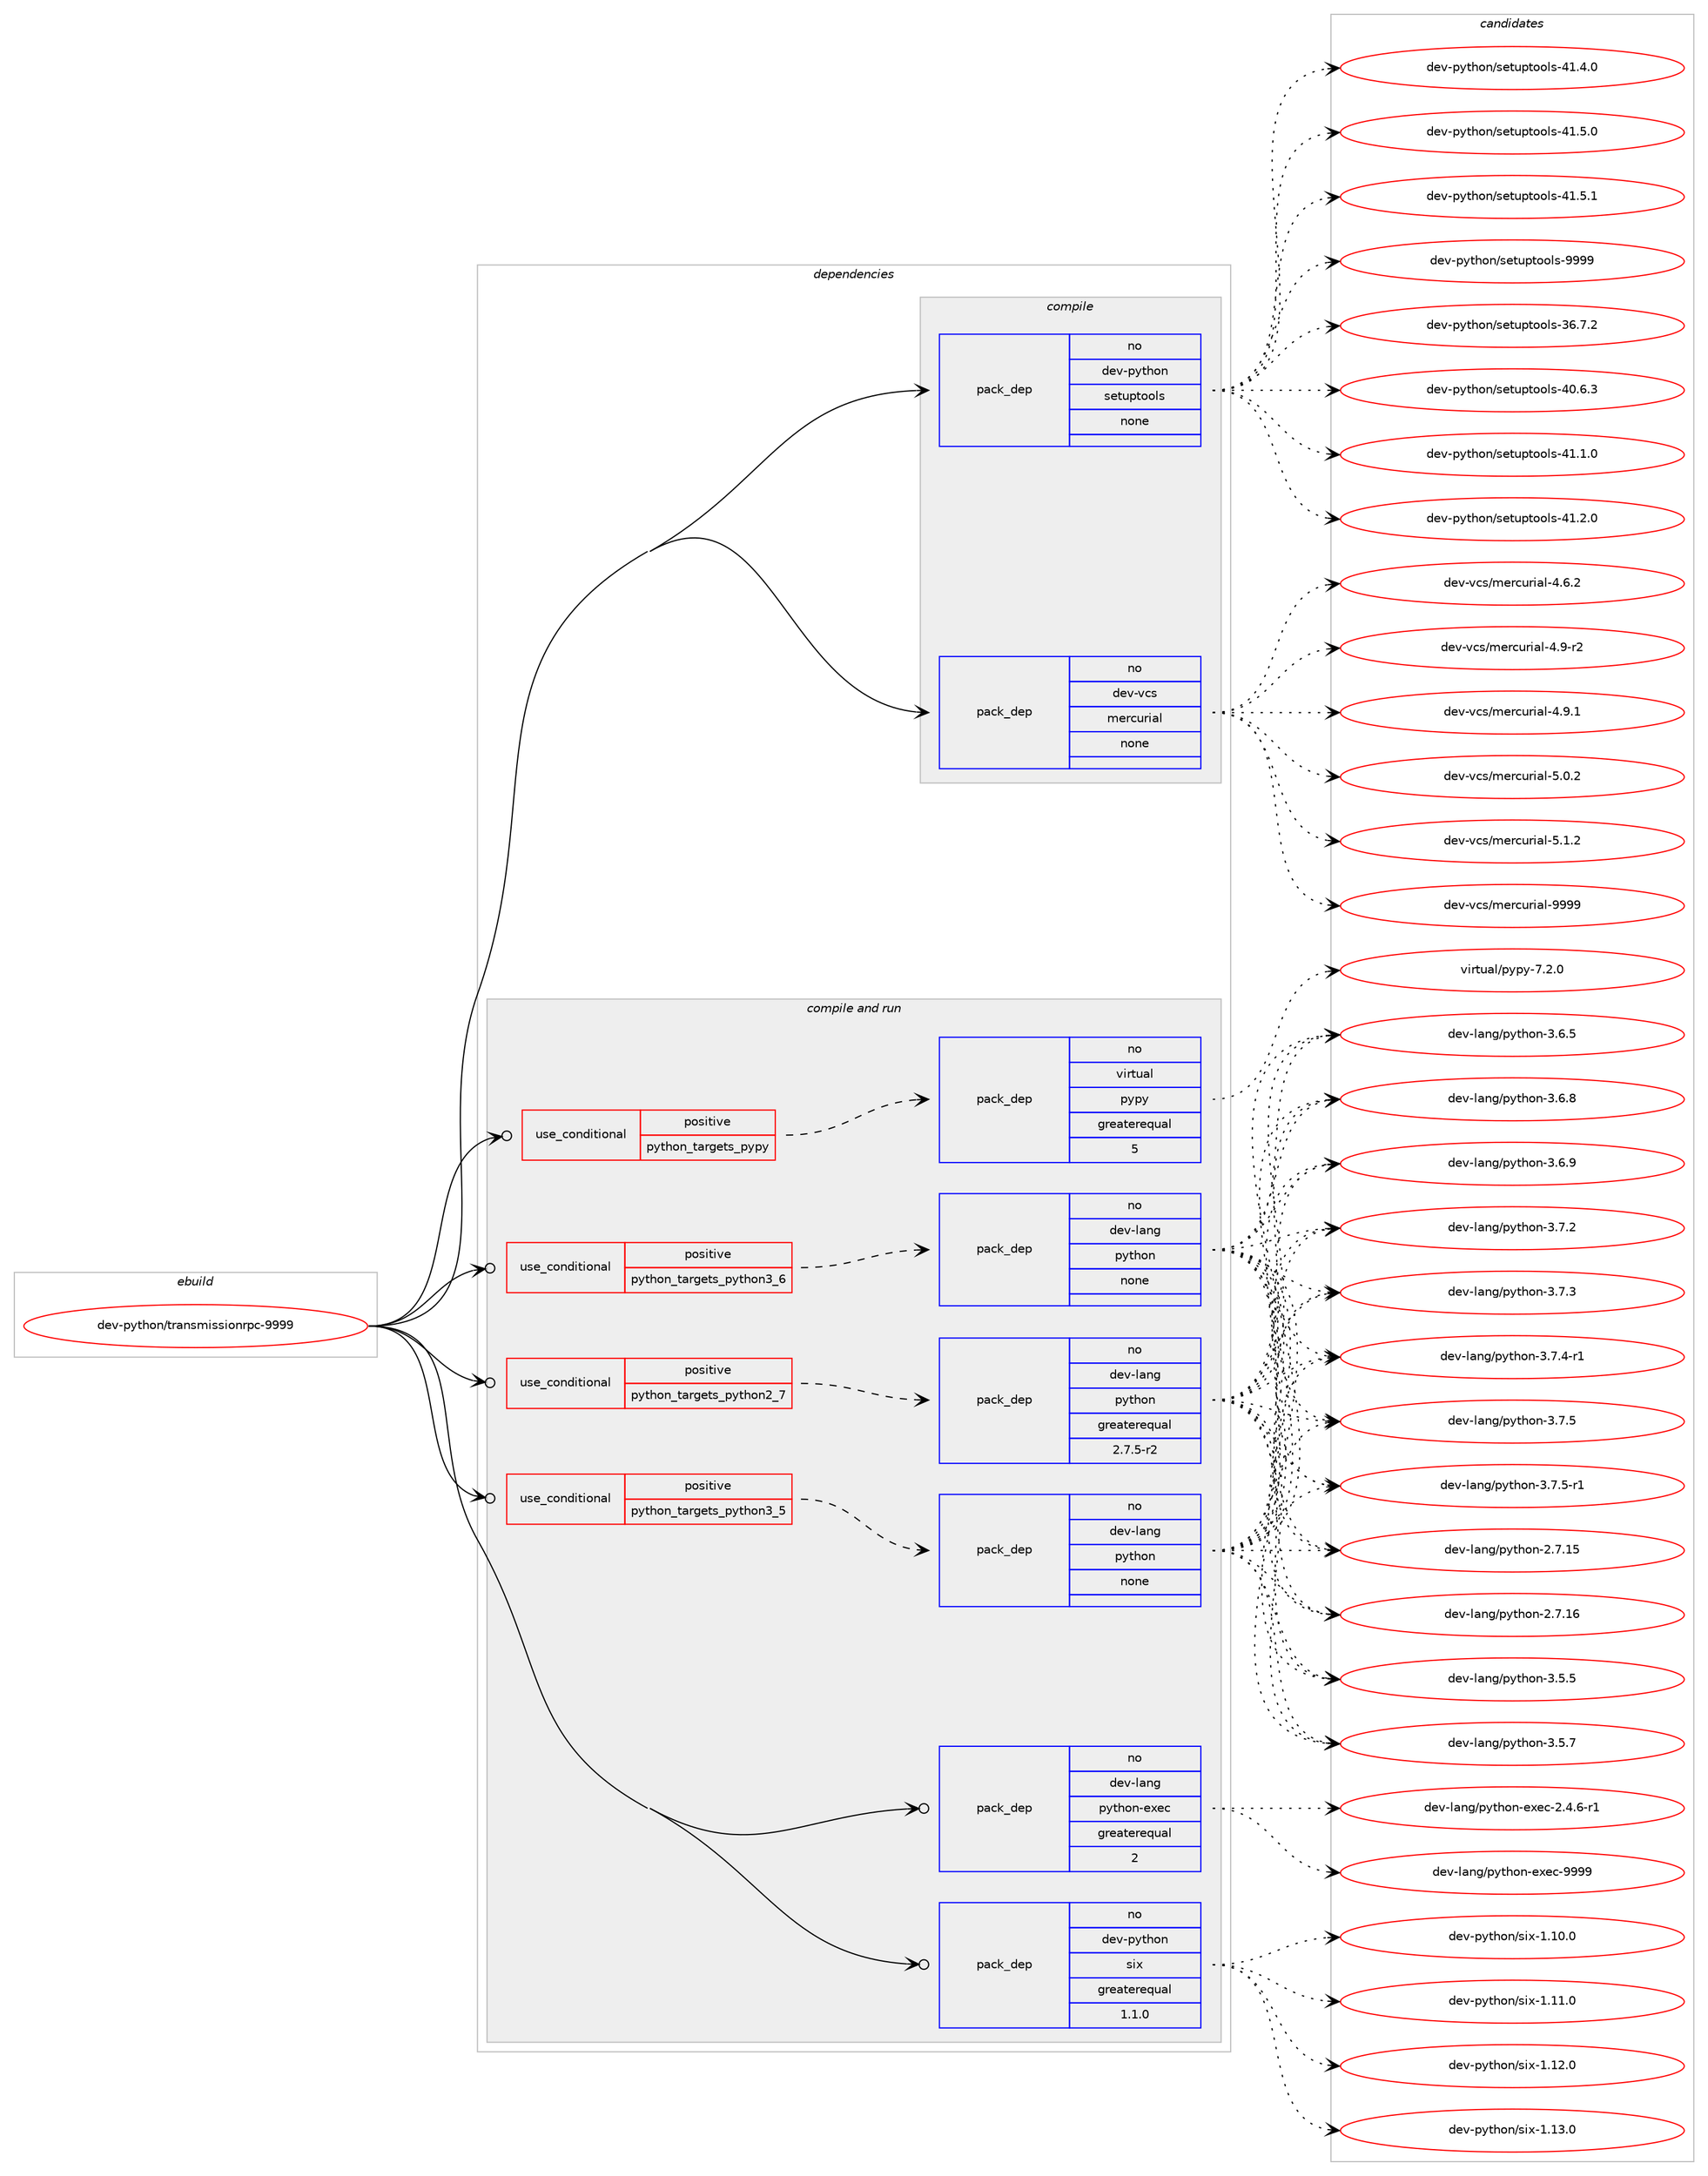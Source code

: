 digraph prolog {

# *************
# Graph options
# *************

newrank=true;
concentrate=true;
compound=true;
graph [rankdir=LR,fontname=Helvetica,fontsize=10,ranksep=1.5];#, ranksep=2.5, nodesep=0.2];
edge  [arrowhead=vee];
node  [fontname=Helvetica,fontsize=10];

# **********
# The ebuild
# **********

subgraph cluster_leftcol {
color=gray;
rank=same;
label=<<i>ebuild</i>>;
id [label="dev-python/transmissionrpc-9999", color=red, width=4, href="../dev-python/transmissionrpc-9999.svg"];
}

# ****************
# The dependencies
# ****************

subgraph cluster_midcol {
color=gray;
label=<<i>dependencies</i>>;
subgraph cluster_compile {
fillcolor="#eeeeee";
style=filled;
label=<<i>compile</i>>;
subgraph pack478742 {
dependency641276 [label=<<TABLE BORDER="0" CELLBORDER="1" CELLSPACING="0" CELLPADDING="4" WIDTH="220"><TR><TD ROWSPAN="6" CELLPADDING="30">pack_dep</TD></TR><TR><TD WIDTH="110">no</TD></TR><TR><TD>dev-python</TD></TR><TR><TD>setuptools</TD></TR><TR><TD>none</TD></TR><TR><TD></TD></TR></TABLE>>, shape=none, color=blue];
}
id:e -> dependency641276:w [weight=20,style="solid",arrowhead="vee"];
subgraph pack478743 {
dependency641277 [label=<<TABLE BORDER="0" CELLBORDER="1" CELLSPACING="0" CELLPADDING="4" WIDTH="220"><TR><TD ROWSPAN="6" CELLPADDING="30">pack_dep</TD></TR><TR><TD WIDTH="110">no</TD></TR><TR><TD>dev-vcs</TD></TR><TR><TD>mercurial</TD></TR><TR><TD>none</TD></TR><TR><TD></TD></TR></TABLE>>, shape=none, color=blue];
}
id:e -> dependency641277:w [weight=20,style="solid",arrowhead="vee"];
}
subgraph cluster_compileandrun {
fillcolor="#eeeeee";
style=filled;
label=<<i>compile and run</i>>;
subgraph cond150652 {
dependency641278 [label=<<TABLE BORDER="0" CELLBORDER="1" CELLSPACING="0" CELLPADDING="4"><TR><TD ROWSPAN="3" CELLPADDING="10">use_conditional</TD></TR><TR><TD>positive</TD></TR><TR><TD>python_targets_pypy</TD></TR></TABLE>>, shape=none, color=red];
subgraph pack478744 {
dependency641279 [label=<<TABLE BORDER="0" CELLBORDER="1" CELLSPACING="0" CELLPADDING="4" WIDTH="220"><TR><TD ROWSPAN="6" CELLPADDING="30">pack_dep</TD></TR><TR><TD WIDTH="110">no</TD></TR><TR><TD>virtual</TD></TR><TR><TD>pypy</TD></TR><TR><TD>greaterequal</TD></TR><TR><TD>5</TD></TR></TABLE>>, shape=none, color=blue];
}
dependency641278:e -> dependency641279:w [weight=20,style="dashed",arrowhead="vee"];
}
id:e -> dependency641278:w [weight=20,style="solid",arrowhead="odotvee"];
subgraph cond150653 {
dependency641280 [label=<<TABLE BORDER="0" CELLBORDER="1" CELLSPACING="0" CELLPADDING="4"><TR><TD ROWSPAN="3" CELLPADDING="10">use_conditional</TD></TR><TR><TD>positive</TD></TR><TR><TD>python_targets_python2_7</TD></TR></TABLE>>, shape=none, color=red];
subgraph pack478745 {
dependency641281 [label=<<TABLE BORDER="0" CELLBORDER="1" CELLSPACING="0" CELLPADDING="4" WIDTH="220"><TR><TD ROWSPAN="6" CELLPADDING="30">pack_dep</TD></TR><TR><TD WIDTH="110">no</TD></TR><TR><TD>dev-lang</TD></TR><TR><TD>python</TD></TR><TR><TD>greaterequal</TD></TR><TR><TD>2.7.5-r2</TD></TR></TABLE>>, shape=none, color=blue];
}
dependency641280:e -> dependency641281:w [weight=20,style="dashed",arrowhead="vee"];
}
id:e -> dependency641280:w [weight=20,style="solid",arrowhead="odotvee"];
subgraph cond150654 {
dependency641282 [label=<<TABLE BORDER="0" CELLBORDER="1" CELLSPACING="0" CELLPADDING="4"><TR><TD ROWSPAN="3" CELLPADDING="10">use_conditional</TD></TR><TR><TD>positive</TD></TR><TR><TD>python_targets_python3_5</TD></TR></TABLE>>, shape=none, color=red];
subgraph pack478746 {
dependency641283 [label=<<TABLE BORDER="0" CELLBORDER="1" CELLSPACING="0" CELLPADDING="4" WIDTH="220"><TR><TD ROWSPAN="6" CELLPADDING="30">pack_dep</TD></TR><TR><TD WIDTH="110">no</TD></TR><TR><TD>dev-lang</TD></TR><TR><TD>python</TD></TR><TR><TD>none</TD></TR><TR><TD></TD></TR></TABLE>>, shape=none, color=blue];
}
dependency641282:e -> dependency641283:w [weight=20,style="dashed",arrowhead="vee"];
}
id:e -> dependency641282:w [weight=20,style="solid",arrowhead="odotvee"];
subgraph cond150655 {
dependency641284 [label=<<TABLE BORDER="0" CELLBORDER="1" CELLSPACING="0" CELLPADDING="4"><TR><TD ROWSPAN="3" CELLPADDING="10">use_conditional</TD></TR><TR><TD>positive</TD></TR><TR><TD>python_targets_python3_6</TD></TR></TABLE>>, shape=none, color=red];
subgraph pack478747 {
dependency641285 [label=<<TABLE BORDER="0" CELLBORDER="1" CELLSPACING="0" CELLPADDING="4" WIDTH="220"><TR><TD ROWSPAN="6" CELLPADDING="30">pack_dep</TD></TR><TR><TD WIDTH="110">no</TD></TR><TR><TD>dev-lang</TD></TR><TR><TD>python</TD></TR><TR><TD>none</TD></TR><TR><TD></TD></TR></TABLE>>, shape=none, color=blue];
}
dependency641284:e -> dependency641285:w [weight=20,style="dashed",arrowhead="vee"];
}
id:e -> dependency641284:w [weight=20,style="solid",arrowhead="odotvee"];
subgraph pack478748 {
dependency641286 [label=<<TABLE BORDER="0" CELLBORDER="1" CELLSPACING="0" CELLPADDING="4" WIDTH="220"><TR><TD ROWSPAN="6" CELLPADDING="30">pack_dep</TD></TR><TR><TD WIDTH="110">no</TD></TR><TR><TD>dev-lang</TD></TR><TR><TD>python-exec</TD></TR><TR><TD>greaterequal</TD></TR><TR><TD>2</TD></TR></TABLE>>, shape=none, color=blue];
}
id:e -> dependency641286:w [weight=20,style="solid",arrowhead="odotvee"];
subgraph pack478749 {
dependency641287 [label=<<TABLE BORDER="0" CELLBORDER="1" CELLSPACING="0" CELLPADDING="4" WIDTH="220"><TR><TD ROWSPAN="6" CELLPADDING="30">pack_dep</TD></TR><TR><TD WIDTH="110">no</TD></TR><TR><TD>dev-python</TD></TR><TR><TD>six</TD></TR><TR><TD>greaterequal</TD></TR><TR><TD>1.1.0</TD></TR></TABLE>>, shape=none, color=blue];
}
id:e -> dependency641287:w [weight=20,style="solid",arrowhead="odotvee"];
}
subgraph cluster_run {
fillcolor="#eeeeee";
style=filled;
label=<<i>run</i>>;
}
}

# **************
# The candidates
# **************

subgraph cluster_choices {
rank=same;
color=gray;
label=<<i>candidates</i>>;

subgraph choice478742 {
color=black;
nodesep=1;
choice100101118451121211161041111104711510111611711211611111110811545515446554650 [label="dev-python/setuptools-36.7.2", color=red, width=4,href="../dev-python/setuptools-36.7.2.svg"];
choice100101118451121211161041111104711510111611711211611111110811545524846544651 [label="dev-python/setuptools-40.6.3", color=red, width=4,href="../dev-python/setuptools-40.6.3.svg"];
choice100101118451121211161041111104711510111611711211611111110811545524946494648 [label="dev-python/setuptools-41.1.0", color=red, width=4,href="../dev-python/setuptools-41.1.0.svg"];
choice100101118451121211161041111104711510111611711211611111110811545524946504648 [label="dev-python/setuptools-41.2.0", color=red, width=4,href="../dev-python/setuptools-41.2.0.svg"];
choice100101118451121211161041111104711510111611711211611111110811545524946524648 [label="dev-python/setuptools-41.4.0", color=red, width=4,href="../dev-python/setuptools-41.4.0.svg"];
choice100101118451121211161041111104711510111611711211611111110811545524946534648 [label="dev-python/setuptools-41.5.0", color=red, width=4,href="../dev-python/setuptools-41.5.0.svg"];
choice100101118451121211161041111104711510111611711211611111110811545524946534649 [label="dev-python/setuptools-41.5.1", color=red, width=4,href="../dev-python/setuptools-41.5.1.svg"];
choice10010111845112121116104111110471151011161171121161111111081154557575757 [label="dev-python/setuptools-9999", color=red, width=4,href="../dev-python/setuptools-9999.svg"];
dependency641276:e -> choice100101118451121211161041111104711510111611711211611111110811545515446554650:w [style=dotted,weight="100"];
dependency641276:e -> choice100101118451121211161041111104711510111611711211611111110811545524846544651:w [style=dotted,weight="100"];
dependency641276:e -> choice100101118451121211161041111104711510111611711211611111110811545524946494648:w [style=dotted,weight="100"];
dependency641276:e -> choice100101118451121211161041111104711510111611711211611111110811545524946504648:w [style=dotted,weight="100"];
dependency641276:e -> choice100101118451121211161041111104711510111611711211611111110811545524946524648:w [style=dotted,weight="100"];
dependency641276:e -> choice100101118451121211161041111104711510111611711211611111110811545524946534648:w [style=dotted,weight="100"];
dependency641276:e -> choice100101118451121211161041111104711510111611711211611111110811545524946534649:w [style=dotted,weight="100"];
dependency641276:e -> choice10010111845112121116104111110471151011161171121161111111081154557575757:w [style=dotted,weight="100"];
}
subgraph choice478743 {
color=black;
nodesep=1;
choice1001011184511899115471091011149911711410597108455246544650 [label="dev-vcs/mercurial-4.6.2", color=red, width=4,href="../dev-vcs/mercurial-4.6.2.svg"];
choice1001011184511899115471091011149911711410597108455246574511450 [label="dev-vcs/mercurial-4.9-r2", color=red, width=4,href="../dev-vcs/mercurial-4.9-r2.svg"];
choice1001011184511899115471091011149911711410597108455246574649 [label="dev-vcs/mercurial-4.9.1", color=red, width=4,href="../dev-vcs/mercurial-4.9.1.svg"];
choice1001011184511899115471091011149911711410597108455346484650 [label="dev-vcs/mercurial-5.0.2", color=red, width=4,href="../dev-vcs/mercurial-5.0.2.svg"];
choice1001011184511899115471091011149911711410597108455346494650 [label="dev-vcs/mercurial-5.1.2", color=red, width=4,href="../dev-vcs/mercurial-5.1.2.svg"];
choice10010111845118991154710910111499117114105971084557575757 [label="dev-vcs/mercurial-9999", color=red, width=4,href="../dev-vcs/mercurial-9999.svg"];
dependency641277:e -> choice1001011184511899115471091011149911711410597108455246544650:w [style=dotted,weight="100"];
dependency641277:e -> choice1001011184511899115471091011149911711410597108455246574511450:w [style=dotted,weight="100"];
dependency641277:e -> choice1001011184511899115471091011149911711410597108455246574649:w [style=dotted,weight="100"];
dependency641277:e -> choice1001011184511899115471091011149911711410597108455346484650:w [style=dotted,weight="100"];
dependency641277:e -> choice1001011184511899115471091011149911711410597108455346494650:w [style=dotted,weight="100"];
dependency641277:e -> choice10010111845118991154710910111499117114105971084557575757:w [style=dotted,weight="100"];
}
subgraph choice478744 {
color=black;
nodesep=1;
choice1181051141161179710847112121112121455546504648 [label="virtual/pypy-7.2.0", color=red, width=4,href="../virtual/pypy-7.2.0.svg"];
dependency641279:e -> choice1181051141161179710847112121112121455546504648:w [style=dotted,weight="100"];
}
subgraph choice478745 {
color=black;
nodesep=1;
choice10010111845108971101034711212111610411111045504655464953 [label="dev-lang/python-2.7.15", color=red, width=4,href="../dev-lang/python-2.7.15.svg"];
choice10010111845108971101034711212111610411111045504655464954 [label="dev-lang/python-2.7.16", color=red, width=4,href="../dev-lang/python-2.7.16.svg"];
choice100101118451089711010347112121116104111110455146534653 [label="dev-lang/python-3.5.5", color=red, width=4,href="../dev-lang/python-3.5.5.svg"];
choice100101118451089711010347112121116104111110455146534655 [label="dev-lang/python-3.5.7", color=red, width=4,href="../dev-lang/python-3.5.7.svg"];
choice100101118451089711010347112121116104111110455146544653 [label="dev-lang/python-3.6.5", color=red, width=4,href="../dev-lang/python-3.6.5.svg"];
choice100101118451089711010347112121116104111110455146544656 [label="dev-lang/python-3.6.8", color=red, width=4,href="../dev-lang/python-3.6.8.svg"];
choice100101118451089711010347112121116104111110455146544657 [label="dev-lang/python-3.6.9", color=red, width=4,href="../dev-lang/python-3.6.9.svg"];
choice100101118451089711010347112121116104111110455146554650 [label="dev-lang/python-3.7.2", color=red, width=4,href="../dev-lang/python-3.7.2.svg"];
choice100101118451089711010347112121116104111110455146554651 [label="dev-lang/python-3.7.3", color=red, width=4,href="../dev-lang/python-3.7.3.svg"];
choice1001011184510897110103471121211161041111104551465546524511449 [label="dev-lang/python-3.7.4-r1", color=red, width=4,href="../dev-lang/python-3.7.4-r1.svg"];
choice100101118451089711010347112121116104111110455146554653 [label="dev-lang/python-3.7.5", color=red, width=4,href="../dev-lang/python-3.7.5.svg"];
choice1001011184510897110103471121211161041111104551465546534511449 [label="dev-lang/python-3.7.5-r1", color=red, width=4,href="../dev-lang/python-3.7.5-r1.svg"];
dependency641281:e -> choice10010111845108971101034711212111610411111045504655464953:w [style=dotted,weight="100"];
dependency641281:e -> choice10010111845108971101034711212111610411111045504655464954:w [style=dotted,weight="100"];
dependency641281:e -> choice100101118451089711010347112121116104111110455146534653:w [style=dotted,weight="100"];
dependency641281:e -> choice100101118451089711010347112121116104111110455146534655:w [style=dotted,weight="100"];
dependency641281:e -> choice100101118451089711010347112121116104111110455146544653:w [style=dotted,weight="100"];
dependency641281:e -> choice100101118451089711010347112121116104111110455146544656:w [style=dotted,weight="100"];
dependency641281:e -> choice100101118451089711010347112121116104111110455146544657:w [style=dotted,weight="100"];
dependency641281:e -> choice100101118451089711010347112121116104111110455146554650:w [style=dotted,weight="100"];
dependency641281:e -> choice100101118451089711010347112121116104111110455146554651:w [style=dotted,weight="100"];
dependency641281:e -> choice1001011184510897110103471121211161041111104551465546524511449:w [style=dotted,weight="100"];
dependency641281:e -> choice100101118451089711010347112121116104111110455146554653:w [style=dotted,weight="100"];
dependency641281:e -> choice1001011184510897110103471121211161041111104551465546534511449:w [style=dotted,weight="100"];
}
subgraph choice478746 {
color=black;
nodesep=1;
choice10010111845108971101034711212111610411111045504655464953 [label="dev-lang/python-2.7.15", color=red, width=4,href="../dev-lang/python-2.7.15.svg"];
choice10010111845108971101034711212111610411111045504655464954 [label="dev-lang/python-2.7.16", color=red, width=4,href="../dev-lang/python-2.7.16.svg"];
choice100101118451089711010347112121116104111110455146534653 [label="dev-lang/python-3.5.5", color=red, width=4,href="../dev-lang/python-3.5.5.svg"];
choice100101118451089711010347112121116104111110455146534655 [label="dev-lang/python-3.5.7", color=red, width=4,href="../dev-lang/python-3.5.7.svg"];
choice100101118451089711010347112121116104111110455146544653 [label="dev-lang/python-3.6.5", color=red, width=4,href="../dev-lang/python-3.6.5.svg"];
choice100101118451089711010347112121116104111110455146544656 [label="dev-lang/python-3.6.8", color=red, width=4,href="../dev-lang/python-3.6.8.svg"];
choice100101118451089711010347112121116104111110455146544657 [label="dev-lang/python-3.6.9", color=red, width=4,href="../dev-lang/python-3.6.9.svg"];
choice100101118451089711010347112121116104111110455146554650 [label="dev-lang/python-3.7.2", color=red, width=4,href="../dev-lang/python-3.7.2.svg"];
choice100101118451089711010347112121116104111110455146554651 [label="dev-lang/python-3.7.3", color=red, width=4,href="../dev-lang/python-3.7.3.svg"];
choice1001011184510897110103471121211161041111104551465546524511449 [label="dev-lang/python-3.7.4-r1", color=red, width=4,href="../dev-lang/python-3.7.4-r1.svg"];
choice100101118451089711010347112121116104111110455146554653 [label="dev-lang/python-3.7.5", color=red, width=4,href="../dev-lang/python-3.7.5.svg"];
choice1001011184510897110103471121211161041111104551465546534511449 [label="dev-lang/python-3.7.5-r1", color=red, width=4,href="../dev-lang/python-3.7.5-r1.svg"];
dependency641283:e -> choice10010111845108971101034711212111610411111045504655464953:w [style=dotted,weight="100"];
dependency641283:e -> choice10010111845108971101034711212111610411111045504655464954:w [style=dotted,weight="100"];
dependency641283:e -> choice100101118451089711010347112121116104111110455146534653:w [style=dotted,weight="100"];
dependency641283:e -> choice100101118451089711010347112121116104111110455146534655:w [style=dotted,weight="100"];
dependency641283:e -> choice100101118451089711010347112121116104111110455146544653:w [style=dotted,weight="100"];
dependency641283:e -> choice100101118451089711010347112121116104111110455146544656:w [style=dotted,weight="100"];
dependency641283:e -> choice100101118451089711010347112121116104111110455146544657:w [style=dotted,weight="100"];
dependency641283:e -> choice100101118451089711010347112121116104111110455146554650:w [style=dotted,weight="100"];
dependency641283:e -> choice100101118451089711010347112121116104111110455146554651:w [style=dotted,weight="100"];
dependency641283:e -> choice1001011184510897110103471121211161041111104551465546524511449:w [style=dotted,weight="100"];
dependency641283:e -> choice100101118451089711010347112121116104111110455146554653:w [style=dotted,weight="100"];
dependency641283:e -> choice1001011184510897110103471121211161041111104551465546534511449:w [style=dotted,weight="100"];
}
subgraph choice478747 {
color=black;
nodesep=1;
choice10010111845108971101034711212111610411111045504655464953 [label="dev-lang/python-2.7.15", color=red, width=4,href="../dev-lang/python-2.7.15.svg"];
choice10010111845108971101034711212111610411111045504655464954 [label="dev-lang/python-2.7.16", color=red, width=4,href="../dev-lang/python-2.7.16.svg"];
choice100101118451089711010347112121116104111110455146534653 [label="dev-lang/python-3.5.5", color=red, width=4,href="../dev-lang/python-3.5.5.svg"];
choice100101118451089711010347112121116104111110455146534655 [label="dev-lang/python-3.5.7", color=red, width=4,href="../dev-lang/python-3.5.7.svg"];
choice100101118451089711010347112121116104111110455146544653 [label="dev-lang/python-3.6.5", color=red, width=4,href="../dev-lang/python-3.6.5.svg"];
choice100101118451089711010347112121116104111110455146544656 [label="dev-lang/python-3.6.8", color=red, width=4,href="../dev-lang/python-3.6.8.svg"];
choice100101118451089711010347112121116104111110455146544657 [label="dev-lang/python-3.6.9", color=red, width=4,href="../dev-lang/python-3.6.9.svg"];
choice100101118451089711010347112121116104111110455146554650 [label="dev-lang/python-3.7.2", color=red, width=4,href="../dev-lang/python-3.7.2.svg"];
choice100101118451089711010347112121116104111110455146554651 [label="dev-lang/python-3.7.3", color=red, width=4,href="../dev-lang/python-3.7.3.svg"];
choice1001011184510897110103471121211161041111104551465546524511449 [label="dev-lang/python-3.7.4-r1", color=red, width=4,href="../dev-lang/python-3.7.4-r1.svg"];
choice100101118451089711010347112121116104111110455146554653 [label="dev-lang/python-3.7.5", color=red, width=4,href="../dev-lang/python-3.7.5.svg"];
choice1001011184510897110103471121211161041111104551465546534511449 [label="dev-lang/python-3.7.5-r1", color=red, width=4,href="../dev-lang/python-3.7.5-r1.svg"];
dependency641285:e -> choice10010111845108971101034711212111610411111045504655464953:w [style=dotted,weight="100"];
dependency641285:e -> choice10010111845108971101034711212111610411111045504655464954:w [style=dotted,weight="100"];
dependency641285:e -> choice100101118451089711010347112121116104111110455146534653:w [style=dotted,weight="100"];
dependency641285:e -> choice100101118451089711010347112121116104111110455146534655:w [style=dotted,weight="100"];
dependency641285:e -> choice100101118451089711010347112121116104111110455146544653:w [style=dotted,weight="100"];
dependency641285:e -> choice100101118451089711010347112121116104111110455146544656:w [style=dotted,weight="100"];
dependency641285:e -> choice100101118451089711010347112121116104111110455146544657:w [style=dotted,weight="100"];
dependency641285:e -> choice100101118451089711010347112121116104111110455146554650:w [style=dotted,weight="100"];
dependency641285:e -> choice100101118451089711010347112121116104111110455146554651:w [style=dotted,weight="100"];
dependency641285:e -> choice1001011184510897110103471121211161041111104551465546524511449:w [style=dotted,weight="100"];
dependency641285:e -> choice100101118451089711010347112121116104111110455146554653:w [style=dotted,weight="100"];
dependency641285:e -> choice1001011184510897110103471121211161041111104551465546534511449:w [style=dotted,weight="100"];
}
subgraph choice478748 {
color=black;
nodesep=1;
choice10010111845108971101034711212111610411111045101120101994550465246544511449 [label="dev-lang/python-exec-2.4.6-r1", color=red, width=4,href="../dev-lang/python-exec-2.4.6-r1.svg"];
choice10010111845108971101034711212111610411111045101120101994557575757 [label="dev-lang/python-exec-9999", color=red, width=4,href="../dev-lang/python-exec-9999.svg"];
dependency641286:e -> choice10010111845108971101034711212111610411111045101120101994550465246544511449:w [style=dotted,weight="100"];
dependency641286:e -> choice10010111845108971101034711212111610411111045101120101994557575757:w [style=dotted,weight="100"];
}
subgraph choice478749 {
color=black;
nodesep=1;
choice100101118451121211161041111104711510512045494649484648 [label="dev-python/six-1.10.0", color=red, width=4,href="../dev-python/six-1.10.0.svg"];
choice100101118451121211161041111104711510512045494649494648 [label="dev-python/six-1.11.0", color=red, width=4,href="../dev-python/six-1.11.0.svg"];
choice100101118451121211161041111104711510512045494649504648 [label="dev-python/six-1.12.0", color=red, width=4,href="../dev-python/six-1.12.0.svg"];
choice100101118451121211161041111104711510512045494649514648 [label="dev-python/six-1.13.0", color=red, width=4,href="../dev-python/six-1.13.0.svg"];
dependency641287:e -> choice100101118451121211161041111104711510512045494649484648:w [style=dotted,weight="100"];
dependency641287:e -> choice100101118451121211161041111104711510512045494649494648:w [style=dotted,weight="100"];
dependency641287:e -> choice100101118451121211161041111104711510512045494649504648:w [style=dotted,weight="100"];
dependency641287:e -> choice100101118451121211161041111104711510512045494649514648:w [style=dotted,weight="100"];
}
}

}
